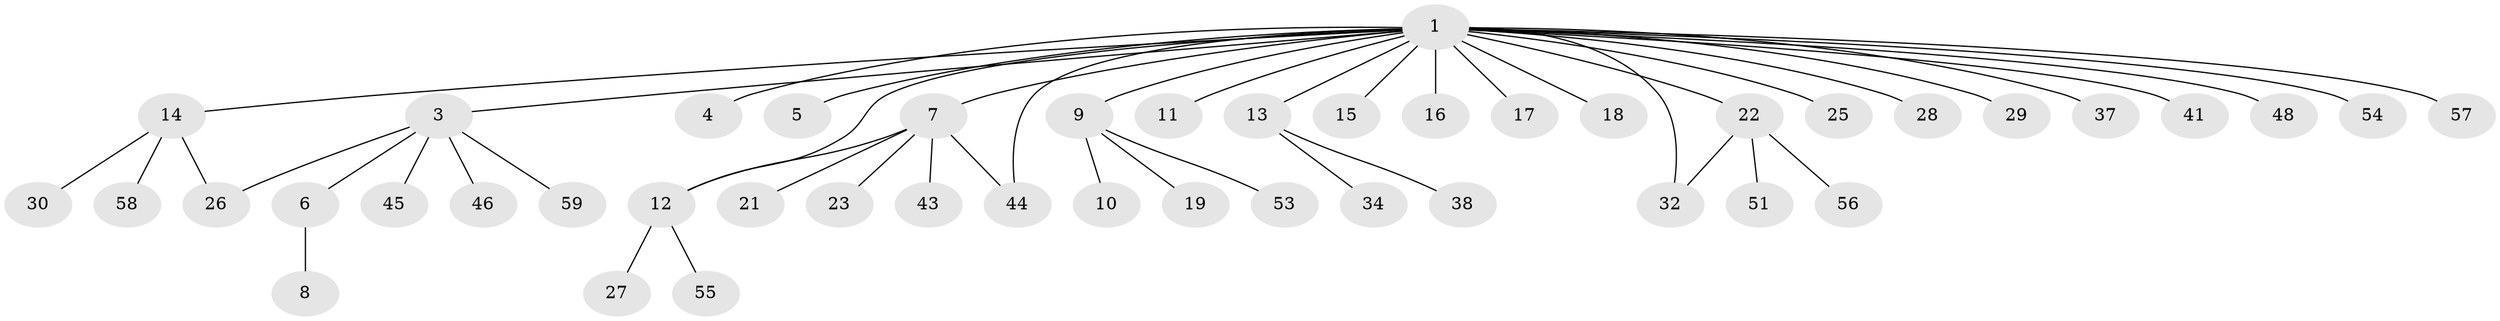 // original degree distribution, {9: 0.01694915254237288, 18: 0.01694915254237288, 6: 0.01694915254237288, 1: 0.6440677966101694, 3: 0.06779661016949153, 7: 0.01694915254237288, 5: 0.03389830508474576, 2: 0.15254237288135594, 4: 0.03389830508474576}
// Generated by graph-tools (version 1.1) at 2025/11/02/27/25 16:11:10]
// undirected, 45 vertices, 48 edges
graph export_dot {
graph [start="1"]
  node [color=gray90,style=filled];
  1 [super="+2"];
  3 [super="+35"];
  4;
  5;
  6 [super="+49"];
  7 [super="+39"];
  8;
  9 [super="+20"];
  10 [super="+42"];
  11;
  12 [super="+31"];
  13 [super="+33"];
  14 [super="+24"];
  15;
  16;
  17 [super="+36"];
  18;
  19;
  21;
  22 [super="+50"];
  23;
  25;
  26;
  27;
  28;
  29;
  30;
  32 [super="+52"];
  34 [super="+40"];
  37;
  38;
  41 [super="+47"];
  43;
  44;
  45;
  46;
  48;
  51;
  53;
  54;
  55;
  56;
  57;
  58;
  59;
  1 -- 7;
  1 -- 9;
  1 -- 12;
  1 -- 13 [weight=2];
  1 -- 18;
  1 -- 28;
  1 -- 32;
  1 -- 44;
  1 -- 3;
  1 -- 4;
  1 -- 5;
  1 -- 11;
  1 -- 14;
  1 -- 15;
  1 -- 16;
  1 -- 17;
  1 -- 22;
  1 -- 25;
  1 -- 29;
  1 -- 37;
  1 -- 41;
  1 -- 48;
  1 -- 54;
  1 -- 57;
  3 -- 6;
  3 -- 26;
  3 -- 46;
  3 -- 59;
  3 -- 45;
  6 -- 8;
  7 -- 12;
  7 -- 21;
  7 -- 23;
  7 -- 43;
  7 -- 44;
  9 -- 10;
  9 -- 19;
  9 -- 53;
  12 -- 27;
  12 -- 55;
  13 -- 34;
  13 -- 38;
  14 -- 30;
  14 -- 58;
  14 -- 26;
  22 -- 51;
  22 -- 32;
  22 -- 56;
}
